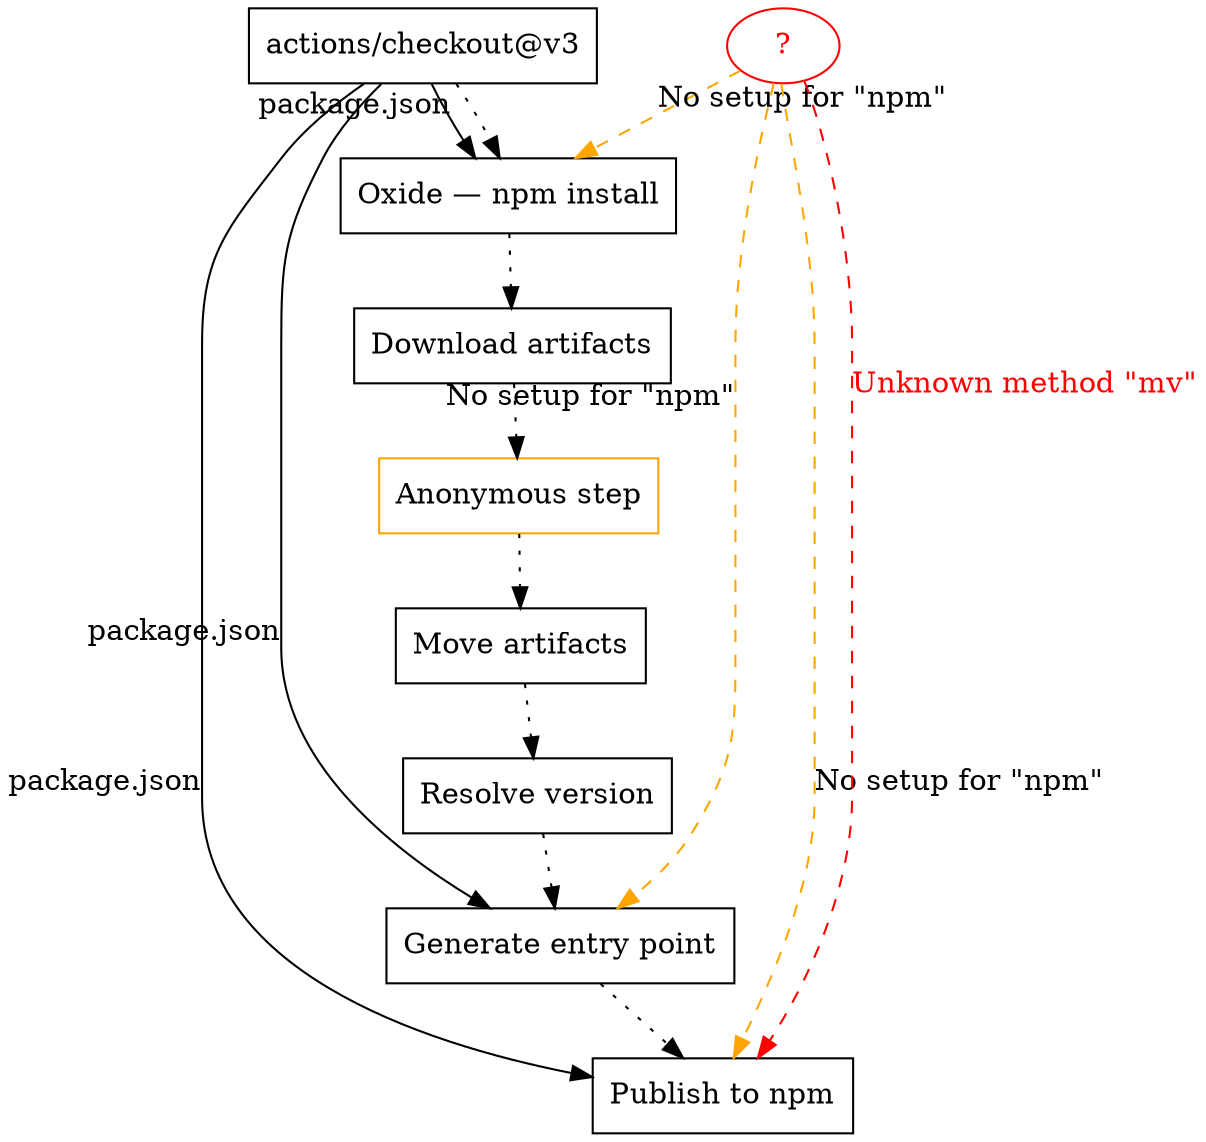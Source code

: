 digraph {
	"actions/checkout@v3" [shape=rect]
	"Oxide — npm install" [shape=rect]
	"Download artifacts" [shape=rect]
	"Anonymous step" [color=orange shape=rect]
	"Move artifacts" [shape=rect]
	"Resolve version" [shape=rect]
	"Generate entry point" [shape=rect]
	"Publish to npm" [shape=rect]
	"?" [shape=rect]
	"?" [color=red fontcolor=red shape=ellipse]
	"actions/checkout@v3" -> "Oxide — npm install" [decorate=false xlabel="package.json"]
	"actions/checkout@v3" -> "Generate entry point" [decorate=false xlabel="package.json"]
	"actions/checkout@v3" -> "Publish to npm" [decorate=false xlabel="package.json"]
	"actions/checkout@v3" -> "Oxide — npm install" [style=dotted xlabel=""]
	"Oxide — npm install" -> "Download artifacts" [style=dotted xlabel=""]
	"Download artifacts" -> "Anonymous step" [style=dotted xlabel=""]
	"Anonymous step" -> "Move artifacts" [style=dotted xlabel=""]
	"Move artifacts" -> "Resolve version" [style=dotted xlabel=""]
	"Resolve version" -> "Generate entry point" [style=dotted xlabel=""]
	"Generate entry point" -> "Publish to npm" [style=dotted xlabel=""]
	"?" -> "Oxide — npm install" [color=orange style=dashed xlabel="No setup for \"npm\""]
	"?" -> "Generate entry point" [color=orange style=dashed xlabel="No setup for \"npm\""]
	"?" -> "Publish to npm" [color=orange style=dashed xlabel="No setup for \"npm\""]
	"?" -> "Publish to npm" [color=red fontcolor=red style=dashed xlabel="Unknown method \"mv\""]
}
